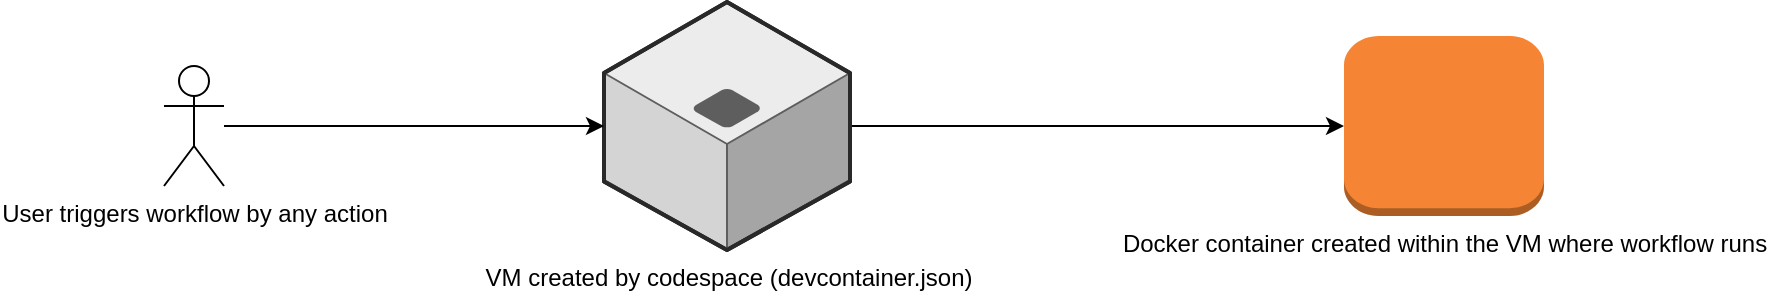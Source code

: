 <mxfile version="20.3.0" type="github">
  <diagram id="OXYgHugwIASSnN2JcPIf" name="Page-1">
    <mxGraphModel dx="2253" dy="801" grid="1" gridSize="10" guides="1" tooltips="1" connect="1" arrows="1" fold="1" page="1" pageScale="1" pageWidth="827" pageHeight="1169" math="0" shadow="0">
      <root>
        <mxCell id="0" />
        <mxCell id="1" parent="0" />
        <mxCell id="KTUtk52o1SFVbfAsysBu-4" style="edgeStyle=orthogonalEdgeStyle;rounded=0;orthogonalLoop=1;jettySize=auto;html=1;" edge="1" parent="1" source="KTUtk52o1SFVbfAsysBu-1" target="KTUtk52o1SFVbfAsysBu-6">
          <mxGeometry relative="1" as="geometry">
            <mxPoint x="260" y="160" as="targetPoint" />
          </mxGeometry>
        </mxCell>
        <mxCell id="KTUtk52o1SFVbfAsysBu-1" value="VM created by codespace (devcontainer.json)&lt;br&gt;" style="verticalLabelPosition=bottom;html=1;verticalAlign=top;strokeWidth=1;align=center;outlineConnect=0;dashed=0;outlineConnect=0;shape=mxgraph.aws3d.application_server;fillColor=#ECECEC;strokeColor=#5E5E5E;aspect=fixed;" vertex="1" parent="1">
          <mxGeometry x="10" y="98" width="123" height="124" as="geometry" />
        </mxCell>
        <mxCell id="KTUtk52o1SFVbfAsysBu-3" style="edgeStyle=orthogonalEdgeStyle;rounded=0;orthogonalLoop=1;jettySize=auto;html=1;" edge="1" parent="1" source="KTUtk52o1SFVbfAsysBu-2" target="KTUtk52o1SFVbfAsysBu-1">
          <mxGeometry relative="1" as="geometry" />
        </mxCell>
        <mxCell id="KTUtk52o1SFVbfAsysBu-2" value="User triggers workflow by any action" style="shape=umlActor;verticalLabelPosition=bottom;verticalAlign=top;html=1;outlineConnect=0;" vertex="1" parent="1">
          <mxGeometry x="-210" y="130" width="30" height="60" as="geometry" />
        </mxCell>
        <mxCell id="KTUtk52o1SFVbfAsysBu-6" value="Docker container created within the VM where workflow runs" style="outlineConnect=0;dashed=0;verticalLabelPosition=bottom;verticalAlign=top;align=center;html=1;shape=mxgraph.aws3.instance;fillColor=#F58534;gradientColor=none;" vertex="1" parent="1">
          <mxGeometry x="380" y="115" width="100" height="90" as="geometry" />
        </mxCell>
      </root>
    </mxGraphModel>
  </diagram>
</mxfile>
